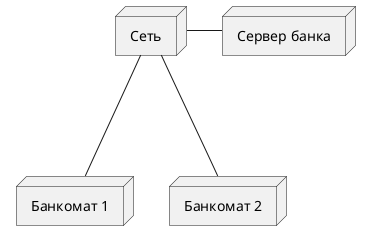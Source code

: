 @startuml
node "Сеть" as Net
node "Сервер банка" as Server
node "Банкомат 1" as ATM1
node "Банкомат 2" as ATM2
Net -r-- Server
ATM1 -u-- Net
ATM2 -u-- Net
@enduml
